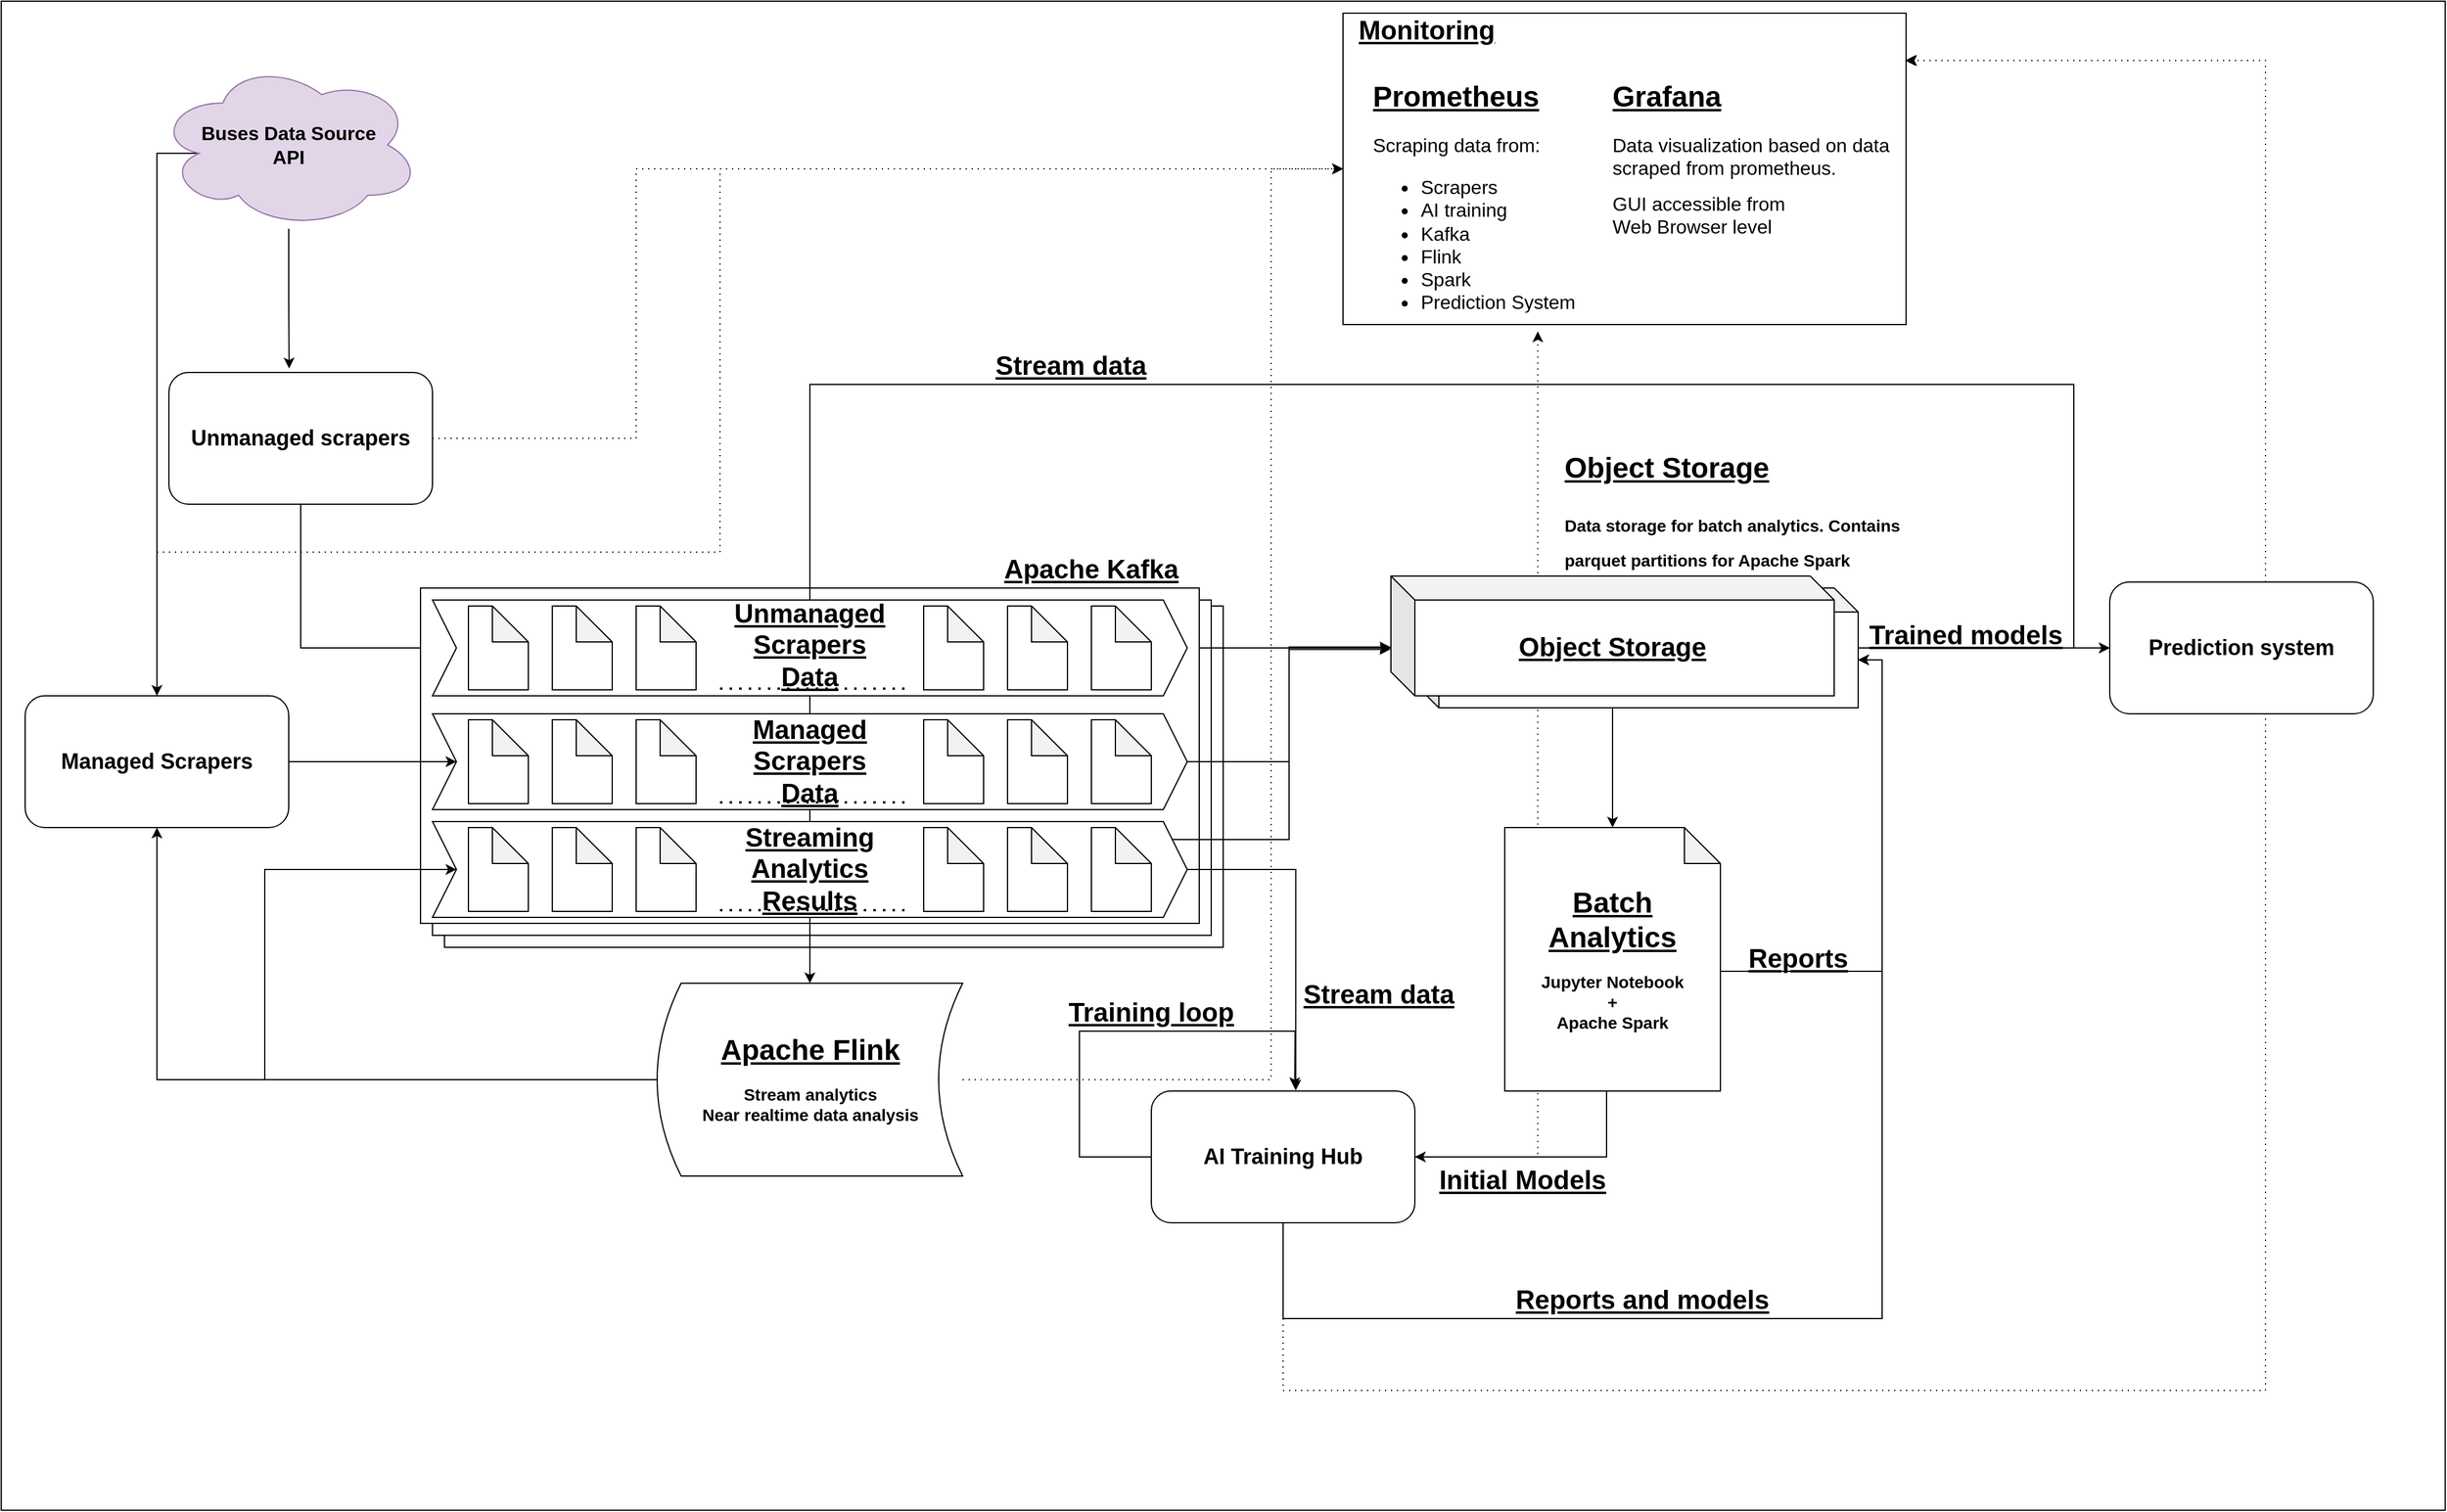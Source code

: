<mxfile version="24.0.6" type="device">
  <diagram name="Strona-1" id="GeK9WuyUUhruGW9Or8sT">
    <mxGraphModel dx="3574" dy="1314" grid="1" gridSize="10" guides="1" tooltips="1" connect="1" arrows="1" fold="1" page="1" pageScale="1" pageWidth="1654" pageHeight="2336" math="0" shadow="0">
      <root>
        <mxCell id="0" />
        <mxCell id="1" parent="0" />
        <mxCell id="bgKrArl3KTBkpDc7wlW8-95" value="" style="rounded=0;whiteSpace=wrap;html=1;" parent="1" vertex="1">
          <mxGeometry x="-20" y="20" width="2040" height="1260" as="geometry" />
        </mxCell>
        <mxCell id="bgKrArl3KTBkpDc7wlW8-91" style="edgeStyle=orthogonalEdgeStyle;rounded=0;orthogonalLoop=1;jettySize=auto;html=1;entryX=0.5;entryY=0;entryDx=0;entryDy=0;exitX=0.16;exitY=0.55;exitDx=0;exitDy=0;exitPerimeter=0;" parent="1" source="bgKrArl3KTBkpDc7wlW8-2" target="bgKrArl3KTBkpDc7wlW8-64" edge="1">
          <mxGeometry relative="1" as="geometry">
            <Array as="points">
              <mxPoint x="110" y="147" />
            </Array>
          </mxGeometry>
        </mxCell>
        <mxCell id="bgKrArl3KTBkpDc7wlW8-93" style="edgeStyle=orthogonalEdgeStyle;rounded=0;orthogonalLoop=1;jettySize=auto;html=1;entryX=0.456;entryY=-0.03;entryDx=0;entryDy=0;entryPerimeter=0;" parent="1" source="bgKrArl3KTBkpDc7wlW8-2" target="bgKrArl3KTBkpDc7wlW8-6" edge="1">
          <mxGeometry relative="1" as="geometry" />
        </mxCell>
        <mxCell id="bgKrArl3KTBkpDc7wlW8-2" value="&lt;font style=&quot;font-size: 16px;&quot;&gt;&lt;b&gt;Buses Data Source&lt;br&gt;API&lt;/b&gt;&lt;br&gt;&lt;/font&gt;" style="ellipse;shape=cloud;whiteSpace=wrap;html=1;fillColor=#e1d5e7;strokeColor=#9673a6;" parent="1" vertex="1">
          <mxGeometry x="110" y="70" width="220" height="140" as="geometry" />
        </mxCell>
        <mxCell id="bgKrArl3KTBkpDc7wlW8-37" style="edgeStyle=orthogonalEdgeStyle;rounded=0;orthogonalLoop=1;jettySize=auto;html=1;entryX=0;entryY=0.5;entryDx=0;entryDy=0;" parent="1" source="bgKrArl3KTBkpDc7wlW8-6" target="bgKrArl3KTBkpDc7wlW8-11" edge="1">
          <mxGeometry relative="1" as="geometry">
            <Array as="points">
              <mxPoint x="230" y="560" />
            </Array>
          </mxGeometry>
        </mxCell>
        <mxCell id="bgKrArl3KTBkpDc7wlW8-105" style="edgeStyle=orthogonalEdgeStyle;rounded=0;orthogonalLoop=1;jettySize=auto;html=1;entryX=0;entryY=0.5;entryDx=0;entryDy=0;dashed=1;dashPattern=1 4;" parent="1" source="bgKrArl3KTBkpDc7wlW8-6" target="bgKrArl3KTBkpDc7wlW8-99" edge="1">
          <mxGeometry relative="1" as="geometry">
            <Array as="points">
              <mxPoint x="510" y="385" />
              <mxPoint x="510" y="160" />
            </Array>
          </mxGeometry>
        </mxCell>
        <mxCell id="bgKrArl3KTBkpDc7wlW8-107" style="edgeStyle=orthogonalEdgeStyle;rounded=0;orthogonalLoop=1;jettySize=auto;html=1;entryX=0;entryY=0.5;entryDx=0;entryDy=0;dashed=1;dashPattern=1 4;" parent="1" source="bgKrArl3KTBkpDc7wlW8-26" target="bgKrArl3KTBkpDc7wlW8-99" edge="1">
          <mxGeometry relative="1" as="geometry">
            <Array as="points">
              <mxPoint x="1040" y="921" />
              <mxPoint x="1040" y="160" />
            </Array>
          </mxGeometry>
        </mxCell>
        <mxCell id="sFMfwij8IVC0QrUWegLS-5" style="edgeStyle=orthogonalEdgeStyle;rounded=0;orthogonalLoop=1;jettySize=auto;html=1;entryX=0.998;entryY=0.152;entryDx=0;entryDy=0;entryPerimeter=0;dashed=1;dashPattern=1 4;" edge="1" parent="1" source="bgKrArl3KTBkpDc7wlW8-70" target="bgKrArl3KTBkpDc7wlW8-99">
          <mxGeometry relative="1" as="geometry">
            <Array as="points">
              <mxPoint x="1050" y="1180" />
              <mxPoint x="1870" y="1180" />
              <mxPoint x="1870" y="70" />
            </Array>
          </mxGeometry>
        </mxCell>
        <mxCell id="bgKrArl3KTBkpDc7wlW8-30" value="" style="rounded=0;whiteSpace=wrap;html=1;" parent="1" vertex="1">
          <mxGeometry x="350" y="525" width="650" height="285" as="geometry" />
        </mxCell>
        <mxCell id="bgKrArl3KTBkpDc7wlW8-29" value="" style="rounded=0;whiteSpace=wrap;html=1;" parent="1" vertex="1">
          <mxGeometry x="340" y="520" width="650" height="280" as="geometry" />
        </mxCell>
        <mxCell id="bgKrArl3KTBkpDc7wlW8-6" value="&lt;font style=&quot;font-size: 18px;&quot;&gt;&lt;b&gt;Unmanaged scrapers&lt;/b&gt;&lt;/font&gt;" style="rounded=1;whiteSpace=wrap;html=1;" parent="1" vertex="1">
          <mxGeometry x="120" y="330" width="220" height="110" as="geometry" />
        </mxCell>
        <mxCell id="bgKrArl3KTBkpDc7wlW8-38" style="edgeStyle=orthogonalEdgeStyle;rounded=0;orthogonalLoop=1;jettySize=auto;html=1;entryX=0;entryY=0.6;entryDx=0;entryDy=0;entryPerimeter=0;" parent="1" source="bgKrArl3KTBkpDc7wlW8-11" target="bgKrArl3KTBkpDc7wlW8-27" edge="1">
          <mxGeometry relative="1" as="geometry" />
        </mxCell>
        <mxCell id="bgKrArl3KTBkpDc7wlW8-22" value="" style="rounded=0;whiteSpace=wrap;html=1;" parent="1" vertex="1">
          <mxGeometry x="330" y="510" width="650" height="280" as="geometry" />
        </mxCell>
        <mxCell id="bgKrArl3KTBkpDc7wlW8-82" style="edgeStyle=orthogonalEdgeStyle;rounded=0;orthogonalLoop=1;jettySize=auto;html=1;entryX=0;entryY=0.5;entryDx=0;entryDy=0;" parent="1" source="bgKrArl3KTBkpDc7wlW8-11" target="bgKrArl3KTBkpDc7wlW8-81" edge="1">
          <mxGeometry relative="1" as="geometry">
            <Array as="points">
              <mxPoint x="655" y="340" />
              <mxPoint x="1710" y="340" />
              <mxPoint x="1710" y="560" />
            </Array>
          </mxGeometry>
        </mxCell>
        <mxCell id="bgKrArl3KTBkpDc7wlW8-11" value="" style="shape=step;perimeter=stepPerimeter;whiteSpace=wrap;html=1;fixedSize=1;" parent="1" vertex="1">
          <mxGeometry x="340" y="520" width="630" height="80" as="geometry" />
        </mxCell>
        <mxCell id="bgKrArl3KTBkpDc7wlW8-13" value="" style="shape=note;whiteSpace=wrap;html=1;backgroundOutline=1;darkOpacity=0.05;" parent="1" vertex="1">
          <mxGeometry x="370" y="525" width="50" height="70" as="geometry" />
        </mxCell>
        <mxCell id="bgKrArl3KTBkpDc7wlW8-14" value="" style="shape=note;whiteSpace=wrap;html=1;backgroundOutline=1;darkOpacity=0.05;" parent="1" vertex="1">
          <mxGeometry x="440" y="525" width="50" height="70" as="geometry" />
        </mxCell>
        <mxCell id="bgKrArl3KTBkpDc7wlW8-15" value="" style="shape=note;whiteSpace=wrap;html=1;backgroundOutline=1;darkOpacity=0.05;" parent="1" vertex="1">
          <mxGeometry x="510" y="525" width="50" height="70" as="geometry" />
        </mxCell>
        <mxCell id="bgKrArl3KTBkpDc7wlW8-17" value="" style="endArrow=none;dashed=1;html=1;dashPattern=1 3;strokeWidth=2;rounded=0;" parent="1" edge="1">
          <mxGeometry width="50" height="50" relative="1" as="geometry">
            <mxPoint x="580" y="594" as="sourcePoint" />
            <mxPoint x="740" y="594" as="targetPoint" />
          </mxGeometry>
        </mxCell>
        <mxCell id="bgKrArl3KTBkpDc7wlW8-18" value="" style="shape=note;whiteSpace=wrap;html=1;backgroundOutline=1;darkOpacity=0.05;" parent="1" vertex="1">
          <mxGeometry x="750" y="525" width="50" height="70" as="geometry" />
        </mxCell>
        <mxCell id="bgKrArl3KTBkpDc7wlW8-19" value="" style="shape=note;whiteSpace=wrap;html=1;backgroundOutline=1;darkOpacity=0.05;" parent="1" vertex="1">
          <mxGeometry x="820" y="525" width="50" height="70" as="geometry" />
        </mxCell>
        <mxCell id="bgKrArl3KTBkpDc7wlW8-20" value="" style="shape=note;whiteSpace=wrap;html=1;backgroundOutline=1;darkOpacity=0.05;" parent="1" vertex="1">
          <mxGeometry x="890" y="525" width="50" height="70" as="geometry" />
        </mxCell>
        <mxCell id="bgKrArl3KTBkpDc7wlW8-23" value="&lt;b&gt;&lt;font style=&quot;font-size: 22px;&quot;&gt;&lt;u&gt;Apache Kafka&lt;/u&gt;&lt;/font&gt;&lt;/b&gt;" style="text;html=1;strokeColor=none;fillColor=none;align=center;verticalAlign=middle;whiteSpace=wrap;rounded=0;" parent="1" vertex="1">
          <mxGeometry x="800" y="480" width="180" height="30" as="geometry" />
        </mxCell>
        <mxCell id="bgKrArl3KTBkpDc7wlW8-25" value="" style="endArrow=classic;html=1;rounded=0;exitX=0.5;exitY=1;exitDx=0;exitDy=0;" parent="1" source="bgKrArl3KTBkpDc7wlW8-11" edge="1">
          <mxGeometry width="50" height="50" relative="1" as="geometry">
            <mxPoint x="780" y="550" as="sourcePoint" />
            <mxPoint x="655" y="840" as="targetPoint" />
          </mxGeometry>
        </mxCell>
        <mxCell id="bgKrArl3KTBkpDc7wlW8-66" style="edgeStyle=orthogonalEdgeStyle;rounded=0;orthogonalLoop=1;jettySize=auto;html=1;entryX=0;entryY=0.5;entryDx=0;entryDy=0;" parent="1" source="bgKrArl3KTBkpDc7wlW8-26" target="bgKrArl3KTBkpDc7wlW8-55" edge="1">
          <mxGeometry relative="1" as="geometry">
            <Array as="points">
              <mxPoint x="200" y="921" />
              <mxPoint x="200" y="745" />
            </Array>
          </mxGeometry>
        </mxCell>
        <mxCell id="bgKrArl3KTBkpDc7wlW8-86" style="edgeStyle=orthogonalEdgeStyle;rounded=0;orthogonalLoop=1;jettySize=auto;html=1;entryX=0.5;entryY=1;entryDx=0;entryDy=0;" parent="1" source="bgKrArl3KTBkpDc7wlW8-26" target="bgKrArl3KTBkpDc7wlW8-64" edge="1">
          <mxGeometry relative="1" as="geometry" />
        </mxCell>
        <mxCell id="bgKrArl3KTBkpDc7wlW8-26" value="&lt;font style=&quot;font-size: 24px;&quot;&gt;&lt;b&gt;&lt;u&gt;Apache Flink&lt;br&gt;&lt;/u&gt;&lt;/b&gt;&lt;/font&gt;&lt;br&gt;&lt;font style=&quot;font-size: 14px;&quot;&gt;&lt;b&gt;Stream analytics&lt;br&gt;Near realtime data analysis&lt;/b&gt;&lt;/font&gt;" style="shape=dataStorage;whiteSpace=wrap;html=1;fixedSize=1;rotation=0;" parent="1" vertex="1">
          <mxGeometry x="527.5" y="840" width="255" height="160.94" as="geometry" />
        </mxCell>
        <mxCell id="bgKrArl3KTBkpDc7wlW8-83" style="edgeStyle=orthogonalEdgeStyle;rounded=0;orthogonalLoop=1;jettySize=auto;html=1;entryX=0;entryY=0.5;entryDx=0;entryDy=0;" parent="1" source="bgKrArl3KTBkpDc7wlW8-28" target="bgKrArl3KTBkpDc7wlW8-81" edge="1">
          <mxGeometry relative="1" as="geometry" />
        </mxCell>
        <mxCell id="bgKrArl3KTBkpDc7wlW8-41" style="edgeStyle=orthogonalEdgeStyle;rounded=0;orthogonalLoop=1;jettySize=auto;html=1;entryX=0.5;entryY=0;entryDx=0;entryDy=0;entryPerimeter=0;" parent="1" source="bgKrArl3KTBkpDc7wlW8-27" target="bgKrArl3KTBkpDc7wlW8-40" edge="1">
          <mxGeometry relative="1" as="geometry" />
        </mxCell>
        <mxCell id="bgKrArl3KTBkpDc7wlW8-34" value="&lt;h1&gt;&lt;span style=&quot;background-color: initial;&quot;&gt;&lt;u&gt;Object Storage&lt;/u&gt;&lt;/span&gt;&lt;/h1&gt;&lt;h1&gt;&lt;span style=&quot;background-color: initial;&quot;&gt;&lt;font style=&quot;font-size: 14px;&quot;&gt;Data storage for batch analytics. Contains parquet partitions for Apache Spark&lt;/font&gt;&lt;/span&gt;&lt;br&gt;&lt;/h1&gt;" style="text;html=1;strokeColor=none;fillColor=none;spacing=5;spacingTop=-20;whiteSpace=wrap;overflow=hidden;rounded=0;" parent="1" vertex="1">
          <mxGeometry x="1280" y="390" width="290" height="120" as="geometry" />
        </mxCell>
        <mxCell id="bgKrArl3KTBkpDc7wlW8-43" style="edgeStyle=orthogonalEdgeStyle;rounded=0;orthogonalLoop=1;jettySize=auto;html=1;entryX=0;entryY=0;entryDx=370;entryDy=60;entryPerimeter=0;" parent="1" source="bgKrArl3KTBkpDc7wlW8-40" target="bgKrArl3KTBkpDc7wlW8-28" edge="1">
          <mxGeometry relative="1" as="geometry">
            <Array as="points">
              <mxPoint x="1550" y="830" />
              <mxPoint x="1550" y="570" />
            </Array>
          </mxGeometry>
        </mxCell>
        <mxCell id="bgKrArl3KTBkpDc7wlW8-71" style="edgeStyle=orthogonalEdgeStyle;rounded=0;orthogonalLoop=1;jettySize=auto;html=1;" parent="1" source="bgKrArl3KTBkpDc7wlW8-40" target="bgKrArl3KTBkpDc7wlW8-70" edge="1">
          <mxGeometry relative="1" as="geometry">
            <Array as="points">
              <mxPoint x="1320" y="985" />
            </Array>
          </mxGeometry>
        </mxCell>
        <mxCell id="bgKrArl3KTBkpDc7wlW8-45" value="&lt;b&gt;&lt;font style=&quot;font-size: 22px;&quot;&gt;&lt;u&gt;Reports&lt;/u&gt;&lt;/font&gt;&lt;/b&gt;" style="text;html=1;strokeColor=none;fillColor=none;align=center;verticalAlign=middle;whiteSpace=wrap;rounded=0;" parent="1" vertex="1">
          <mxGeometry x="1390" y="805" width="180" height="30" as="geometry" />
        </mxCell>
        <mxCell id="bgKrArl3KTBkpDc7wlW8-67" style="edgeStyle=orthogonalEdgeStyle;rounded=0;orthogonalLoop=1;jettySize=auto;html=1;entryX=-0.001;entryY=0.612;entryDx=0;entryDy=0;entryPerimeter=0;" parent="1" source="bgKrArl3KTBkpDc7wlW8-47" target="bgKrArl3KTBkpDc7wlW8-27" edge="1">
          <mxGeometry relative="1" as="geometry" />
        </mxCell>
        <mxCell id="bgKrArl3KTBkpDc7wlW8-47" value="" style="shape=step;perimeter=stepPerimeter;whiteSpace=wrap;html=1;fixedSize=1;" parent="1" vertex="1">
          <mxGeometry x="340" y="615" width="630" height="80" as="geometry" />
        </mxCell>
        <mxCell id="bgKrArl3KTBkpDc7wlW8-48" value="" style="shape=note;whiteSpace=wrap;html=1;backgroundOutline=1;darkOpacity=0.05;" parent="1" vertex="1">
          <mxGeometry x="370" y="620" width="50" height="70" as="geometry" />
        </mxCell>
        <mxCell id="bgKrArl3KTBkpDc7wlW8-49" value="" style="shape=note;whiteSpace=wrap;html=1;backgroundOutline=1;darkOpacity=0.05;" parent="1" vertex="1">
          <mxGeometry x="440" y="620" width="50" height="70" as="geometry" />
        </mxCell>
        <mxCell id="bgKrArl3KTBkpDc7wlW8-50" value="" style="shape=note;whiteSpace=wrap;html=1;backgroundOutline=1;darkOpacity=0.05;" parent="1" vertex="1">
          <mxGeometry x="510" y="620" width="50" height="70" as="geometry" />
        </mxCell>
        <mxCell id="bgKrArl3KTBkpDc7wlW8-51" value="" style="endArrow=none;dashed=1;html=1;dashPattern=1 3;strokeWidth=2;rounded=0;" parent="1" edge="1">
          <mxGeometry width="50" height="50" relative="1" as="geometry">
            <mxPoint x="580" y="689" as="sourcePoint" />
            <mxPoint x="740" y="689" as="targetPoint" />
          </mxGeometry>
        </mxCell>
        <mxCell id="bgKrArl3KTBkpDc7wlW8-52" value="" style="shape=note;whiteSpace=wrap;html=1;backgroundOutline=1;darkOpacity=0.05;" parent="1" vertex="1">
          <mxGeometry x="750" y="620" width="50" height="70" as="geometry" />
        </mxCell>
        <mxCell id="bgKrArl3KTBkpDc7wlW8-53" value="" style="shape=note;whiteSpace=wrap;html=1;backgroundOutline=1;darkOpacity=0.05;" parent="1" vertex="1">
          <mxGeometry x="820" y="620" width="50" height="70" as="geometry" />
        </mxCell>
        <mxCell id="bgKrArl3KTBkpDc7wlW8-54" value="" style="shape=note;whiteSpace=wrap;html=1;backgroundOutline=1;darkOpacity=0.05;" parent="1" vertex="1">
          <mxGeometry x="890" y="620" width="50" height="70" as="geometry" />
        </mxCell>
        <mxCell id="bgKrArl3KTBkpDc7wlW8-68" style="edgeStyle=orthogonalEdgeStyle;rounded=0;orthogonalLoop=1;jettySize=auto;html=1;entryX=-0.001;entryY=0.592;entryDx=0;entryDy=0;entryPerimeter=0;" parent="1" source="bgKrArl3KTBkpDc7wlW8-55" target="bgKrArl3KTBkpDc7wlW8-27" edge="1">
          <mxGeometry relative="1" as="geometry">
            <Array as="points">
              <mxPoint x="1055" y="720" />
              <mxPoint x="1055" y="559" />
            </Array>
          </mxGeometry>
        </mxCell>
        <mxCell id="bgKrArl3KTBkpDc7wlW8-72" style="edgeStyle=orthogonalEdgeStyle;rounded=0;orthogonalLoop=1;jettySize=auto;html=1;entryX=0.548;entryY=-0.004;entryDx=0;entryDy=0;entryPerimeter=0;" parent="1" source="bgKrArl3KTBkpDc7wlW8-55" target="bgKrArl3KTBkpDc7wlW8-70" edge="1">
          <mxGeometry relative="1" as="geometry">
            <Array as="points">
              <mxPoint x="1061" y="745" />
            </Array>
          </mxGeometry>
        </mxCell>
        <mxCell id="bgKrArl3KTBkpDc7wlW8-55" value="" style="shape=step;perimeter=stepPerimeter;whiteSpace=wrap;html=1;fixedSize=1;" parent="1" vertex="1">
          <mxGeometry x="340" y="705" width="630" height="80" as="geometry" />
        </mxCell>
        <mxCell id="bgKrArl3KTBkpDc7wlW8-56" value="" style="shape=note;whiteSpace=wrap;html=1;backgroundOutline=1;darkOpacity=0.05;" parent="1" vertex="1">
          <mxGeometry x="370" y="710" width="50" height="70" as="geometry" />
        </mxCell>
        <mxCell id="bgKrArl3KTBkpDc7wlW8-57" value="" style="shape=note;whiteSpace=wrap;html=1;backgroundOutline=1;darkOpacity=0.05;" parent="1" vertex="1">
          <mxGeometry x="440" y="710" width="50" height="70" as="geometry" />
        </mxCell>
        <mxCell id="bgKrArl3KTBkpDc7wlW8-58" value="" style="shape=note;whiteSpace=wrap;html=1;backgroundOutline=1;darkOpacity=0.05;" parent="1" vertex="1">
          <mxGeometry x="510" y="710" width="50" height="70" as="geometry" />
        </mxCell>
        <mxCell id="bgKrArl3KTBkpDc7wlW8-59" value="" style="endArrow=none;dashed=1;html=1;dashPattern=1 3;strokeWidth=2;rounded=0;" parent="1" edge="1">
          <mxGeometry width="50" height="50" relative="1" as="geometry">
            <mxPoint x="580" y="779" as="sourcePoint" />
            <mxPoint x="740" y="779" as="targetPoint" />
          </mxGeometry>
        </mxCell>
        <mxCell id="bgKrArl3KTBkpDc7wlW8-60" value="" style="shape=note;whiteSpace=wrap;html=1;backgroundOutline=1;darkOpacity=0.05;" parent="1" vertex="1">
          <mxGeometry x="750" y="710" width="50" height="70" as="geometry" />
        </mxCell>
        <mxCell id="bgKrArl3KTBkpDc7wlW8-61" value="" style="shape=note;whiteSpace=wrap;html=1;backgroundOutline=1;darkOpacity=0.05;" parent="1" vertex="1">
          <mxGeometry x="820" y="710" width="50" height="70" as="geometry" />
        </mxCell>
        <mxCell id="bgKrArl3KTBkpDc7wlW8-62" value="" style="shape=note;whiteSpace=wrap;html=1;backgroundOutline=1;darkOpacity=0.05;" parent="1" vertex="1">
          <mxGeometry x="890" y="710" width="50" height="70" as="geometry" />
        </mxCell>
        <mxCell id="bgKrArl3KTBkpDc7wlW8-65" style="edgeStyle=orthogonalEdgeStyle;rounded=0;orthogonalLoop=1;jettySize=auto;html=1;entryX=0;entryY=0.5;entryDx=0;entryDy=0;" parent="1" source="bgKrArl3KTBkpDc7wlW8-64" target="bgKrArl3KTBkpDc7wlW8-47" edge="1">
          <mxGeometry relative="1" as="geometry" />
        </mxCell>
        <mxCell id="bgKrArl3KTBkpDc7wlW8-106" style="edgeStyle=orthogonalEdgeStyle;rounded=0;orthogonalLoop=1;jettySize=auto;html=1;entryX=0;entryY=0.5;entryDx=0;entryDy=0;dashed=1;dashPattern=1 4;" parent="1" source="bgKrArl3KTBkpDc7wlW8-64" target="bgKrArl3KTBkpDc7wlW8-99" edge="1">
          <mxGeometry relative="1" as="geometry">
            <Array as="points">
              <mxPoint x="110" y="480" />
              <mxPoint x="580" y="480" />
              <mxPoint x="580" y="160" />
            </Array>
          </mxGeometry>
        </mxCell>
        <mxCell id="bgKrArl3KTBkpDc7wlW8-64" value="&lt;font style=&quot;font-size: 18px;&quot;&gt;&lt;b&gt;Managed Scrapers&lt;/b&gt;&lt;/font&gt;" style="rounded=1;whiteSpace=wrap;html=1;" parent="1" vertex="1">
          <mxGeometry y="600" width="220" height="110" as="geometry" />
        </mxCell>
        <mxCell id="bgKrArl3KTBkpDc7wlW8-79" style="edgeStyle=orthogonalEdgeStyle;rounded=0;orthogonalLoop=1;jettySize=auto;html=1;entryX=0;entryY=0;entryDx=370;entryDy=60;entryPerimeter=0;" parent="1" source="bgKrArl3KTBkpDc7wlW8-70" target="bgKrArl3KTBkpDc7wlW8-28" edge="1">
          <mxGeometry relative="1" as="geometry">
            <Array as="points">
              <mxPoint x="1050" y="1120" />
              <mxPoint x="1550" y="1120" />
              <mxPoint x="1550" y="570" />
            </Array>
          </mxGeometry>
        </mxCell>
        <mxCell id="bgKrArl3KTBkpDc7wlW8-70" value="&lt;font style=&quot;font-size: 18px;&quot;&gt;&lt;b&gt;AI Training Hub&lt;/b&gt;&lt;/font&gt;" style="rounded=1;whiteSpace=wrap;html=1;" parent="1" vertex="1">
          <mxGeometry x="940" y="930" width="220" height="110" as="geometry" />
        </mxCell>
        <mxCell id="bgKrArl3KTBkpDc7wlW8-73" value="&lt;b&gt;&lt;font style=&quot;font-size: 22px;&quot;&gt;&lt;u&gt;Initial Models&lt;/u&gt;&lt;/font&gt;&lt;/b&gt;" style="text;html=1;strokeColor=none;fillColor=none;align=center;verticalAlign=middle;whiteSpace=wrap;rounded=0;" parent="1" vertex="1">
          <mxGeometry x="1160" y="990" width="180" height="30" as="geometry" />
        </mxCell>
        <mxCell id="bgKrArl3KTBkpDc7wlW8-74" value="&lt;b&gt;&lt;font style=&quot;font-size: 22px;&quot;&gt;&lt;u&gt;Stream data&lt;/u&gt;&lt;/font&gt;&lt;/b&gt;" style="text;html=1;strokeColor=none;fillColor=none;align=center;verticalAlign=middle;whiteSpace=wrap;rounded=0;" parent="1" vertex="1">
          <mxGeometry x="1040" y="835" width="180" height="30" as="geometry" />
        </mxCell>
        <mxCell id="bgKrArl3KTBkpDc7wlW8-77" value="" style="endArrow=classic;html=1;rounded=0;exitX=0;exitY=0.5;exitDx=0;exitDy=0;entryX=0.544;entryY=-0.022;entryDx=0;entryDy=0;entryPerimeter=0;" parent="1" source="bgKrArl3KTBkpDc7wlW8-70" target="bgKrArl3KTBkpDc7wlW8-70" edge="1">
          <mxGeometry width="50" height="50" relative="1" as="geometry">
            <mxPoint x="780" y="750" as="sourcePoint" />
            <mxPoint x="1040" y="880" as="targetPoint" />
            <Array as="points">
              <mxPoint x="880" y="985" />
              <mxPoint x="880" y="880" />
              <mxPoint x="1060" y="880" />
            </Array>
          </mxGeometry>
        </mxCell>
        <mxCell id="bgKrArl3KTBkpDc7wlW8-78" value="&lt;b&gt;&lt;font style=&quot;font-size: 22px;&quot;&gt;&lt;u&gt;Training loop&lt;/u&gt;&lt;/font&gt;&lt;/b&gt;" style="text;html=1;strokeColor=none;fillColor=none;align=center;verticalAlign=middle;whiteSpace=wrap;rounded=0;" parent="1" vertex="1">
          <mxGeometry x="850" y="850" width="180" height="30" as="geometry" />
        </mxCell>
        <mxCell id="bgKrArl3KTBkpDc7wlW8-80" value="&lt;b&gt;&lt;font style=&quot;font-size: 22px;&quot;&gt;&lt;u&gt;Reports and models&lt;/u&gt;&lt;/font&gt;&lt;/b&gt;" style="text;html=1;strokeColor=none;fillColor=none;align=center;verticalAlign=middle;whiteSpace=wrap;rounded=0;" parent="1" vertex="1">
          <mxGeometry x="1240" y="1090" width="220" height="30" as="geometry" />
        </mxCell>
        <mxCell id="bgKrArl3KTBkpDc7wlW8-81" value="&lt;span style=&quot;font-size: 18px;&quot;&gt;&lt;b&gt;Prediction system&lt;/b&gt;&lt;/span&gt;" style="rounded=1;whiteSpace=wrap;html=1;" parent="1" vertex="1">
          <mxGeometry x="1740" y="505" width="220" height="110" as="geometry" />
        </mxCell>
        <mxCell id="bgKrArl3KTBkpDc7wlW8-84" value="&lt;b&gt;&lt;font style=&quot;font-size: 22px;&quot;&gt;&lt;u&gt;Stream data&lt;/u&gt;&lt;/font&gt;&lt;/b&gt;" style="text;html=1;strokeColor=none;fillColor=none;align=center;verticalAlign=middle;whiteSpace=wrap;rounded=0;" parent="1" vertex="1">
          <mxGeometry x="782.5" y="310" width="180" height="30" as="geometry" />
        </mxCell>
        <mxCell id="bgKrArl3KTBkpDc7wlW8-108" style="edgeStyle=orthogonalEdgeStyle;rounded=0;orthogonalLoop=1;jettySize=auto;html=1;dashed=1;dashPattern=1 4;entryX=0.346;entryY=1.022;entryDx=0;entryDy=0;entryPerimeter=0;" parent="1" source="bgKrArl3KTBkpDc7wlW8-70" target="bgKrArl3KTBkpDc7wlW8-99" edge="1">
          <mxGeometry relative="1" as="geometry">
            <Array as="points">
              <mxPoint x="1263" y="985" />
            </Array>
          </mxGeometry>
        </mxCell>
        <mxCell id="bgKrArl3KTBkpDc7wlW8-28" value="" style="shape=cube;whiteSpace=wrap;html=1;boundedLbl=1;backgroundOutline=1;darkOpacity=0.05;darkOpacity2=0.1;" parent="1" vertex="1">
          <mxGeometry x="1160" y="510" width="370" height="100" as="geometry" />
        </mxCell>
        <mxCell id="bgKrArl3KTBkpDc7wlW8-27" value="" style="shape=cube;whiteSpace=wrap;html=1;boundedLbl=1;backgroundOutline=1;darkOpacity=0.05;darkOpacity2=0.1;" parent="1" vertex="1">
          <mxGeometry x="1140" y="500" width="370" height="100" as="geometry" />
        </mxCell>
        <mxCell id="bgKrArl3KTBkpDc7wlW8-85" value="&lt;b&gt;&lt;font style=&quot;font-size: 22px;&quot;&gt;&lt;u&gt;Trained models&lt;/u&gt;&lt;/font&gt;&lt;/b&gt;" style="text;html=1;strokeColor=none;fillColor=none;align=center;verticalAlign=middle;whiteSpace=wrap;rounded=0;" parent="1" vertex="1">
          <mxGeometry x="1530" y="535" width="180" height="30" as="geometry" />
        </mxCell>
        <mxCell id="bgKrArl3KTBkpDc7wlW8-87" value="&lt;span style=&quot;font-size: 22px;&quot;&gt;&lt;b&gt;&lt;u&gt;Unmanaged&lt;br&gt;Scrapers&lt;br&gt;Data&lt;br&gt;&lt;/u&gt;&lt;/b&gt;&lt;/span&gt;" style="text;html=1;strokeColor=none;fillColor=none;align=center;verticalAlign=middle;whiteSpace=wrap;rounded=0;" parent="1" vertex="1">
          <mxGeometry x="565" y="510" width="180" height="95" as="geometry" />
        </mxCell>
        <mxCell id="bgKrArl3KTBkpDc7wlW8-88" value="&lt;b&gt;&lt;font style=&quot;font-size: 22px;&quot;&gt;&lt;u&gt;Managed Scrapers&lt;br&gt;Data&lt;br&gt;&lt;/u&gt;&lt;/font&gt;&lt;/b&gt;" style="text;html=1;strokeColor=none;fillColor=none;align=center;verticalAlign=middle;whiteSpace=wrap;rounded=0;" parent="1" vertex="1">
          <mxGeometry x="565" y="610" width="180" height="90" as="geometry" />
        </mxCell>
        <mxCell id="bgKrArl3KTBkpDc7wlW8-89" value="&lt;b&gt;&lt;font style=&quot;font-size: 22px;&quot;&gt;&lt;u&gt;Streaming&lt;br&gt;Analytics&lt;br&gt;Results&lt;br&gt;&lt;/u&gt;&lt;/font&gt;&lt;/b&gt;" style="text;html=1;strokeColor=none;fillColor=none;align=center;verticalAlign=middle;whiteSpace=wrap;rounded=0;" parent="1" vertex="1">
          <mxGeometry x="565" y="700" width="180" height="90" as="geometry" />
        </mxCell>
        <mxCell id="bgKrArl3KTBkpDc7wlW8-96" value="&lt;b&gt;&lt;font style=&quot;font-size: 22px;&quot;&gt;&lt;u&gt;Monitoring&lt;/u&gt;&lt;/font&gt;&lt;/b&gt;" style="text;html=1;strokeColor=none;fillColor=none;align=center;verticalAlign=middle;whiteSpace=wrap;rounded=0;" parent="1" vertex="1">
          <mxGeometry x="1080" y="30" width="180" height="30" as="geometry" />
        </mxCell>
        <mxCell id="bgKrArl3KTBkpDc7wlW8-99" value="" style="rounded=0;whiteSpace=wrap;html=1;fillColor=none;" parent="1" vertex="1">
          <mxGeometry x="1100" y="30" width="470" height="260" as="geometry" />
        </mxCell>
        <mxCell id="bgKrArl3KTBkpDc7wlW8-101" value="&lt;h1&gt;&lt;span style=&quot;background-color: initial;&quot;&gt;&lt;u&gt;Prometheus&lt;/u&gt;&lt;/span&gt;&lt;/h1&gt;&lt;h1 style=&quot;font-size: 16px;&quot;&gt;&lt;font style=&quot;font-size: 16px;&quot;&gt;&lt;span style=&quot;background-color: initial; font-weight: normal;&quot;&gt;Scraping data from:&lt;/span&gt;&lt;br&gt;&lt;/font&gt;&lt;/h1&gt;&lt;div style=&quot;font-size: 16px;&quot;&gt;&lt;ul style=&quot;&quot;&gt;&lt;li style=&quot;&quot;&gt;&lt;span style=&quot;background-color: initial; font-weight: normal;&quot;&gt;&lt;font style=&quot;font-size: 16px;&quot;&gt;Scrapers&lt;/font&gt;&lt;/span&gt;&lt;/li&gt;&lt;li style=&quot;&quot;&gt;&lt;span style=&quot;background-color: initial; font-weight: normal;&quot;&gt;&lt;font style=&quot;font-size: 16px;&quot;&gt;AI training&lt;/font&gt;&lt;/span&gt;&lt;/li&gt;&lt;li style=&quot;&quot;&gt;&lt;span style=&quot;background-color: initial; font-weight: normal;&quot;&gt;&lt;font style=&quot;font-size: 16px;&quot;&gt;Kafka&lt;/font&gt;&lt;/span&gt;&lt;/li&gt;&lt;li style=&quot;&quot;&gt;&lt;span style=&quot;background-color: initial; font-weight: normal;&quot;&gt;&lt;font style=&quot;font-size: 16px;&quot;&gt;Flink&lt;/font&gt;&lt;/span&gt;&lt;/li&gt;&lt;li style=&quot;&quot;&gt;&lt;span style=&quot;background-color: initial; font-weight: normal;&quot;&gt;&lt;font style=&quot;font-size: 16px;&quot;&gt;Spark&lt;/font&gt;&lt;/span&gt;&lt;/li&gt;&lt;li style=&quot;&quot;&gt;&lt;span style=&quot;background-color: initial; font-weight: normal;&quot;&gt;&lt;font style=&quot;font-size: 16px;&quot;&gt;Prediction System&lt;/font&gt;&lt;/span&gt;&lt;/li&gt;&lt;/ul&gt;&lt;/div&gt;" style="text;html=1;strokeColor=none;fillColor=none;spacing=5;spacingTop=-20;whiteSpace=wrap;overflow=hidden;rounded=0;" parent="1" vertex="1">
          <mxGeometry x="1120" y="80" width="290" height="200" as="geometry" />
        </mxCell>
        <mxCell id="bgKrArl3KTBkpDc7wlW8-103" value="&lt;h1&gt;&lt;span style=&quot;background-color: initial;&quot;&gt;&lt;u&gt;Grafana&lt;/u&gt;&lt;/span&gt;&lt;/h1&gt;&lt;h1 style=&quot;font-size: 16px;&quot;&gt;&lt;span style=&quot;font-weight: 400;&quot;&gt;Data visualization based on data scraped from prometheus.&lt;/span&gt;&lt;/h1&gt;&lt;div style=&quot;font-size: 16px;&quot;&gt;GUI accessible from&lt;/div&gt;&lt;div style=&quot;font-size: 16px;&quot;&gt;Web Browser level&lt;/div&gt;" style="text;html=1;strokeColor=none;fillColor=none;spacing=5;spacingTop=-20;whiteSpace=wrap;overflow=hidden;rounded=0;" parent="1" vertex="1">
          <mxGeometry x="1320" y="80" width="290" height="200" as="geometry" />
        </mxCell>
        <mxCell id="bgKrArl3KTBkpDc7wlW8-32" value="&lt;b&gt;&lt;font style=&quot;font-size: 22px;&quot;&gt;&lt;u&gt;Object Storage&lt;/u&gt;&lt;/font&gt;&lt;/b&gt;" style="text;html=1;strokeColor=none;fillColor=none;align=center;verticalAlign=middle;whiteSpace=wrap;rounded=0;" parent="1" vertex="1">
          <mxGeometry x="1235" y="545" width="180" height="30" as="geometry" />
        </mxCell>
        <mxCell id="sFMfwij8IVC0QrUWegLS-4" style="edgeStyle=orthogonalEdgeStyle;rounded=0;orthogonalLoop=1;jettySize=auto;html=1;entryX=1;entryY=0.152;entryDx=0;entryDy=0;entryPerimeter=0;dashed=1;dashPattern=1 4;" edge="1" parent="1" source="bgKrArl3KTBkpDc7wlW8-81" target="bgKrArl3KTBkpDc7wlW8-99">
          <mxGeometry relative="1" as="geometry">
            <Array as="points">
              <mxPoint x="1870" y="70" />
            </Array>
          </mxGeometry>
        </mxCell>
        <mxCell id="bgKrArl3KTBkpDc7wlW8-40" value="&lt;u style=&quot;font-size: 24px;&quot;&gt;&lt;b&gt;Batch Analytics&lt;br&gt;&lt;/b&gt;&lt;/u&gt;&lt;br&gt;&lt;font style=&quot;font-size: 14px;&quot;&gt;&lt;b&gt;Jupyter Notebook&lt;br&gt;+&lt;br&gt;Apache Spark&lt;/b&gt;&lt;/font&gt;" style="shape=note;whiteSpace=wrap;html=1;backgroundOutline=1;darkOpacity=0.05;" parent="1" vertex="1">
          <mxGeometry x="1235" y="710" width="180" height="220" as="geometry" />
        </mxCell>
      </root>
    </mxGraphModel>
  </diagram>
</mxfile>
